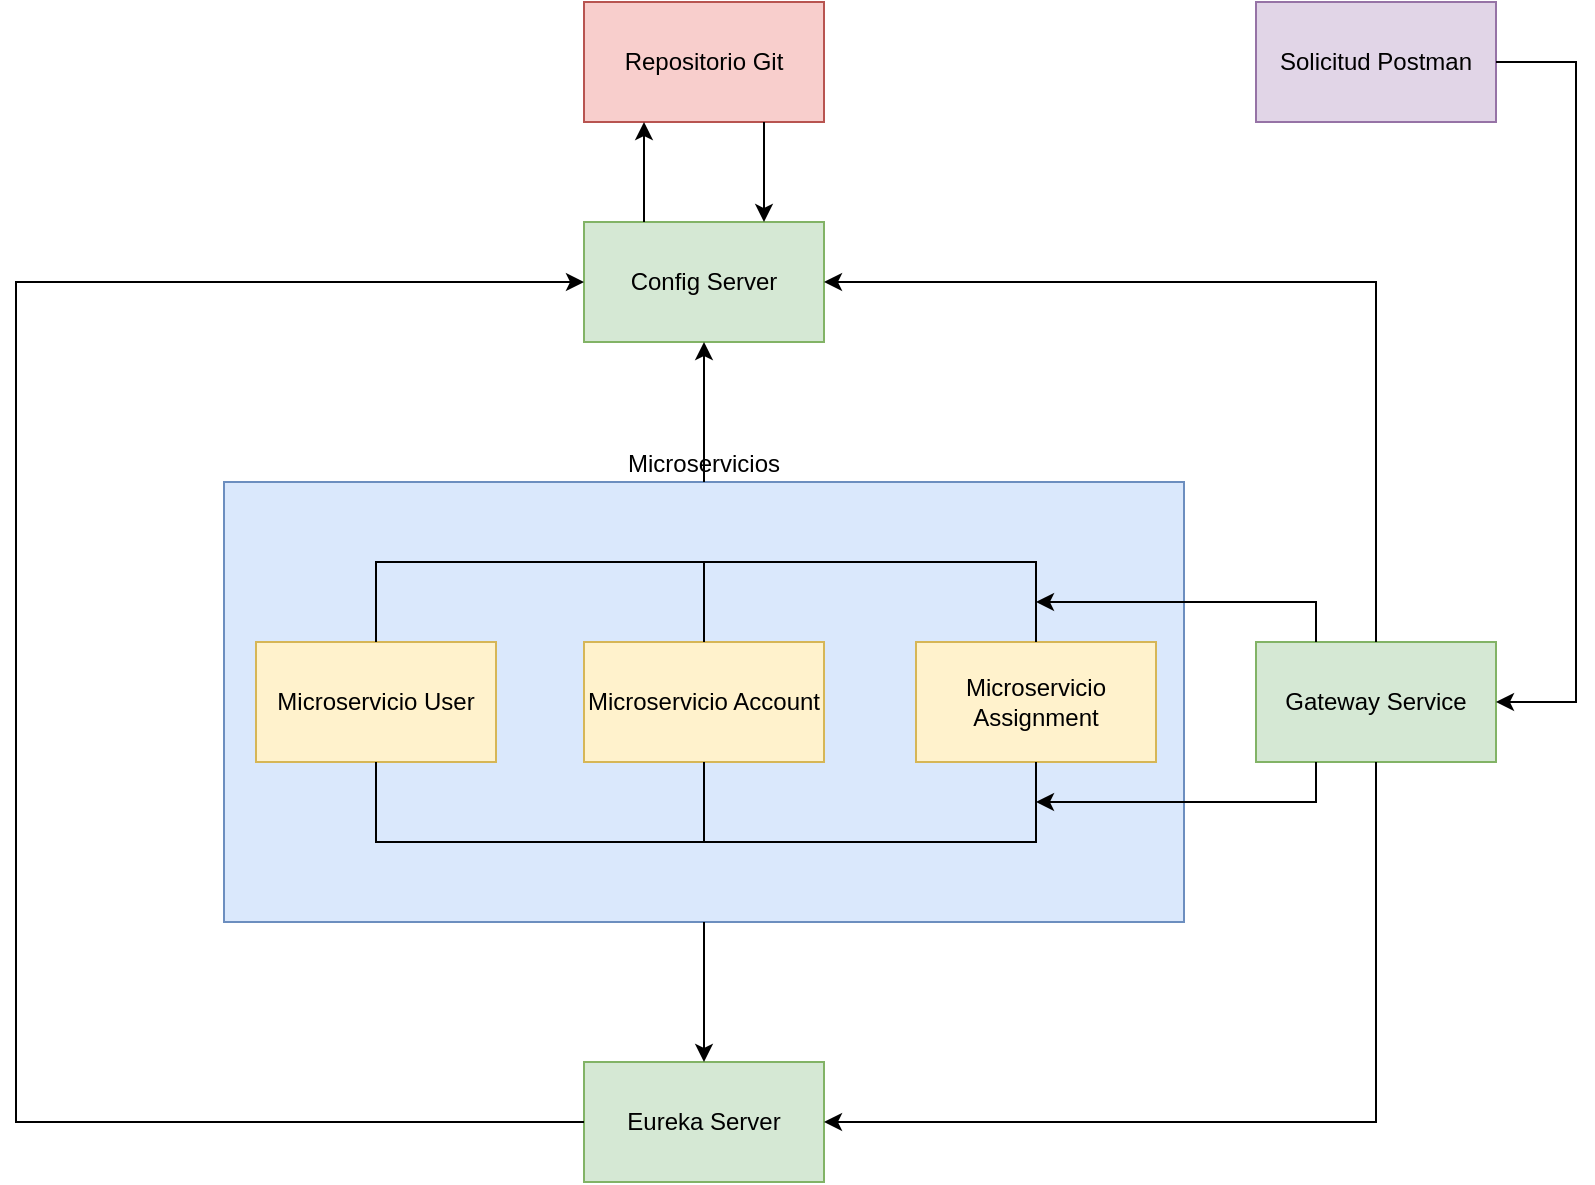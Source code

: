 <mxfile version="15.8.7" type="device"><diagram id="jyUGTzHWDAvyhiWfSHWR" name="Page-1"><mxGraphModel dx="1240" dy="689" grid="1" gridSize="10" guides="1" tooltips="1" connect="1" arrows="1" fold="1" page="1" pageScale="1" pageWidth="827" pageHeight="1169" math="0" shadow="0"><root><mxCell id="0"/><mxCell id="1" parent="0"/><mxCell id="ji7gfcFL42rTNvU0btFJ-28" value="Microservicios" style="rounded=0;whiteSpace=wrap;html=1;fillColor=#dae8fc;strokeColor=#6c8ebf;labelPosition=center;verticalLabelPosition=top;align=center;verticalAlign=bottom;" vertex="1" parent="1"><mxGeometry x="124" y="280" width="480" height="220" as="geometry"/></mxCell><mxCell id="ji7gfcFL42rTNvU0btFJ-1" value="Repositorio Git" style="rounded=0;whiteSpace=wrap;html=1;fillColor=#f8cecc;strokeColor=#b85450;" vertex="1" parent="1"><mxGeometry x="304" y="40" width="120" height="60" as="geometry"/></mxCell><mxCell id="ji7gfcFL42rTNvU0btFJ-2" value="Config Server" style="rounded=0;whiteSpace=wrap;html=1;fillColor=#d5e8d4;strokeColor=#82b366;" vertex="1" parent="1"><mxGeometry x="304" y="150" width="120" height="60" as="geometry"/></mxCell><mxCell id="ji7gfcFL42rTNvU0btFJ-3" value="" style="endArrow=classic;html=1;rounded=0;entryX=0.25;entryY=1;entryDx=0;entryDy=0;exitX=0.25;exitY=0;exitDx=0;exitDy=0;" edge="1" parent="1" source="ji7gfcFL42rTNvU0btFJ-2" target="ji7gfcFL42rTNvU0btFJ-1"><mxGeometry width="50" height="50" relative="1" as="geometry"><mxPoint x="360" y="310" as="sourcePoint"/><mxPoint x="410" y="260" as="targetPoint"/></mxGeometry></mxCell><mxCell id="ji7gfcFL42rTNvU0btFJ-4" value="" style="endArrow=classic;html=1;rounded=0;exitX=0.75;exitY=1;exitDx=0;exitDy=0;entryX=0.75;entryY=0;entryDx=0;entryDy=0;" edge="1" parent="1" source="ji7gfcFL42rTNvU0btFJ-1" target="ji7gfcFL42rTNvU0btFJ-2"><mxGeometry width="50" height="50" relative="1" as="geometry"><mxPoint x="350" y="310" as="sourcePoint"/><mxPoint x="400" y="260" as="targetPoint"/></mxGeometry></mxCell><mxCell id="ji7gfcFL42rTNvU0btFJ-5" value="Microservicio User" style="rounded=0;whiteSpace=wrap;html=1;fillColor=#fff2cc;strokeColor=#d6b656;" vertex="1" parent="1"><mxGeometry x="140" y="360" width="120" height="60" as="geometry"/></mxCell><mxCell id="ji7gfcFL42rTNvU0btFJ-6" value="Microservicio Account" style="rounded=0;whiteSpace=wrap;html=1;fillColor=#fff2cc;strokeColor=#d6b656;" vertex="1" parent="1"><mxGeometry x="304" y="360" width="120" height="60" as="geometry"/></mxCell><mxCell id="ji7gfcFL42rTNvU0btFJ-7" value="Microservicio Assignment" style="rounded=0;whiteSpace=wrap;html=1;fillColor=#fff2cc;strokeColor=#d6b656;" vertex="1" parent="1"><mxGeometry x="470" y="360" width="120" height="60" as="geometry"/></mxCell><mxCell id="ji7gfcFL42rTNvU0btFJ-10" value="" style="group" vertex="1" connectable="0" parent="1"><mxGeometry x="200" y="320" width="330" as="geometry"/></mxCell><mxCell id="ji7gfcFL42rTNvU0btFJ-14" value="" style="group" vertex="1" connectable="0" parent="ji7gfcFL42rTNvU0btFJ-10"><mxGeometry width="330" as="geometry"/></mxCell><mxCell id="ji7gfcFL42rTNvU0btFJ-8" value="" style="endArrow=none;html=1;rounded=0;exitX=0.5;exitY=0;exitDx=0;exitDy=0;entryX=0.5;entryY=0;entryDx=0;entryDy=0;" edge="1" parent="ji7gfcFL42rTNvU0btFJ-14" source="ji7gfcFL42rTNvU0btFJ-5" target="ji7gfcFL42rTNvU0btFJ-7"><mxGeometry width="50" height="50" relative="1" as="geometry"><mxPoint x="150" y="50" as="sourcePoint"/><mxPoint x="200" as="targetPoint"/><Array as="points"><mxPoint/><mxPoint x="330"/></Array></mxGeometry></mxCell><mxCell id="ji7gfcFL42rTNvU0btFJ-9" value="" style="endArrow=none;html=1;rounded=0;exitX=0.5;exitY=0;exitDx=0;exitDy=0;" edge="1" parent="ji7gfcFL42rTNvU0btFJ-14" source="ji7gfcFL42rTNvU0btFJ-6"><mxGeometry width="50" height="50" relative="1" as="geometry"><mxPoint x="150" y="50" as="sourcePoint"/><mxPoint x="164" as="targetPoint"/></mxGeometry></mxCell><mxCell id="ji7gfcFL42rTNvU0btFJ-11" value="" style="group" vertex="1" connectable="0" parent="1"><mxGeometry x="210" y="330" width="330" as="geometry"/></mxCell><mxCell id="ji7gfcFL42rTNvU0btFJ-13" value="" style="endArrow=none;html=1;rounded=0;entryX=0.5;entryY=1;entryDx=0;entryDy=0;" edge="1" parent="ji7gfcFL42rTNvU0btFJ-11" target="ji7gfcFL42rTNvU0btFJ-6"><mxGeometry width="50" height="50" relative="1" as="geometry"><mxPoint x="154" y="130" as="sourcePoint"/><mxPoint x="164" as="targetPoint"/></mxGeometry></mxCell><mxCell id="ji7gfcFL42rTNvU0btFJ-12" value="" style="endArrow=none;html=1;rounded=0;entryX=0.5;entryY=1;entryDx=0;entryDy=0;exitX=0.5;exitY=1;exitDx=0;exitDy=0;" edge="1" parent="1" source="ji7gfcFL42rTNvU0btFJ-5" target="ji7gfcFL42rTNvU0btFJ-7"><mxGeometry width="50" height="50" relative="1" as="geometry"><mxPoint x="210" y="450" as="sourcePoint"/><mxPoint x="520" y="450" as="targetPoint"/><Array as="points"><mxPoint x="200" y="460"/><mxPoint x="530" y="460"/></Array></mxGeometry></mxCell><mxCell id="ji7gfcFL42rTNvU0btFJ-24" value="Eureka Server" style="rounded=0;whiteSpace=wrap;html=1;fillColor=#d5e8d4;strokeColor=#82b366;" vertex="1" parent="1"><mxGeometry x="304" y="570" width="120" height="60" as="geometry"/></mxCell><mxCell id="ji7gfcFL42rTNvU0btFJ-25" value="Gateway Service" style="rounded=0;whiteSpace=wrap;html=1;fillColor=#d5e8d4;strokeColor=#82b366;" vertex="1" parent="1"><mxGeometry x="640" y="360" width="120" height="60" as="geometry"/></mxCell><mxCell id="ji7gfcFL42rTNvU0btFJ-26" value="" style="endArrow=classic;html=1;rounded=0;exitX=0.5;exitY=0;exitDx=0;exitDy=0;entryX=1;entryY=0.5;entryDx=0;entryDy=0;" edge="1" parent="1" source="ji7gfcFL42rTNvU0btFJ-25" target="ji7gfcFL42rTNvU0btFJ-2"><mxGeometry width="50" height="50" relative="1" as="geometry"><mxPoint x="340" y="410" as="sourcePoint"/><mxPoint x="390" y="360" as="targetPoint"/><Array as="points"><mxPoint x="700" y="180"/></Array></mxGeometry></mxCell><mxCell id="ji7gfcFL42rTNvU0btFJ-27" value="" style="endArrow=classic;html=1;rounded=0;exitX=0;exitY=0.5;exitDx=0;exitDy=0;entryX=0;entryY=0.5;entryDx=0;entryDy=0;" edge="1" parent="1" source="ji7gfcFL42rTNvU0btFJ-24" target="ji7gfcFL42rTNvU0btFJ-2"><mxGeometry width="50" height="50" relative="1" as="geometry"><mxPoint x="340" y="410" as="sourcePoint"/><mxPoint x="390" y="360" as="targetPoint"/><Array as="points"><mxPoint x="20" y="600"/><mxPoint x="20" y="180"/></Array></mxGeometry></mxCell><mxCell id="ji7gfcFL42rTNvU0btFJ-30" value="" style="endArrow=classic;html=1;rounded=0;entryX=0.5;entryY=1;entryDx=0;entryDy=0;exitX=0.5;exitY=0;exitDx=0;exitDy=0;" edge="1" parent="1" source="ji7gfcFL42rTNvU0btFJ-28" target="ji7gfcFL42rTNvU0btFJ-2"><mxGeometry width="50" height="50" relative="1" as="geometry"><mxPoint x="340" y="310" as="sourcePoint"/><mxPoint x="390" y="260" as="targetPoint"/></mxGeometry></mxCell><mxCell id="ji7gfcFL42rTNvU0btFJ-31" value="" style="endArrow=classic;html=1;rounded=0;exitX=0.25;exitY=0;exitDx=0;exitDy=0;" edge="1" parent="1" source="ji7gfcFL42rTNvU0btFJ-25"><mxGeometry width="50" height="50" relative="1" as="geometry"><mxPoint x="340" y="310" as="sourcePoint"/><mxPoint x="530" y="340" as="targetPoint"/><Array as="points"><mxPoint x="670" y="340"/></Array></mxGeometry></mxCell><mxCell id="ji7gfcFL42rTNvU0btFJ-32" value="" style="endArrow=classic;html=1;rounded=0;exitX=0.25;exitY=1;exitDx=0;exitDy=0;" edge="1" parent="1" source="ji7gfcFL42rTNvU0btFJ-25"><mxGeometry width="50" height="50" relative="1" as="geometry"><mxPoint x="340" y="310" as="sourcePoint"/><mxPoint x="530" y="440" as="targetPoint"/><Array as="points"><mxPoint x="670" y="440"/></Array></mxGeometry></mxCell><mxCell id="ji7gfcFL42rTNvU0btFJ-33" value="" style="endArrow=classic;html=1;rounded=0;exitX=0.5;exitY=1;exitDx=0;exitDy=0;" edge="1" parent="1" source="ji7gfcFL42rTNvU0btFJ-28" target="ji7gfcFL42rTNvU0btFJ-24"><mxGeometry width="50" height="50" relative="1" as="geometry"><mxPoint x="340" y="410" as="sourcePoint"/><mxPoint x="390" y="360" as="targetPoint"/></mxGeometry></mxCell><mxCell id="ji7gfcFL42rTNvU0btFJ-34" value="" style="endArrow=classic;html=1;rounded=0;exitX=0.5;exitY=1;exitDx=0;exitDy=0;entryX=1;entryY=0.5;entryDx=0;entryDy=0;" edge="1" parent="1" source="ji7gfcFL42rTNvU0btFJ-25" target="ji7gfcFL42rTNvU0btFJ-24"><mxGeometry width="50" height="50" relative="1" as="geometry"><mxPoint x="340" y="410" as="sourcePoint"/><mxPoint x="390" y="360" as="targetPoint"/><Array as="points"><mxPoint x="700" y="600"/></Array></mxGeometry></mxCell><mxCell id="ji7gfcFL42rTNvU0btFJ-35" value="Solicitud Postman" style="rounded=0;whiteSpace=wrap;html=1;fillColor=#e1d5e7;strokeColor=#9673a6;" vertex="1" parent="1"><mxGeometry x="640" y="40" width="120" height="60" as="geometry"/></mxCell><mxCell id="ji7gfcFL42rTNvU0btFJ-36" value="" style="endArrow=classic;html=1;rounded=0;exitX=1;exitY=0.5;exitDx=0;exitDy=0;entryX=1;entryY=0.5;entryDx=0;entryDy=0;" edge="1" parent="1" source="ji7gfcFL42rTNvU0btFJ-35" target="ji7gfcFL42rTNvU0btFJ-25"><mxGeometry width="50" height="50" relative="1" as="geometry"><mxPoint x="290" y="260" as="sourcePoint"/><mxPoint x="340" y="210" as="targetPoint"/><Array as="points"><mxPoint x="800" y="70"/><mxPoint x="800" y="390"/></Array></mxGeometry></mxCell></root></mxGraphModel></diagram></mxfile>
